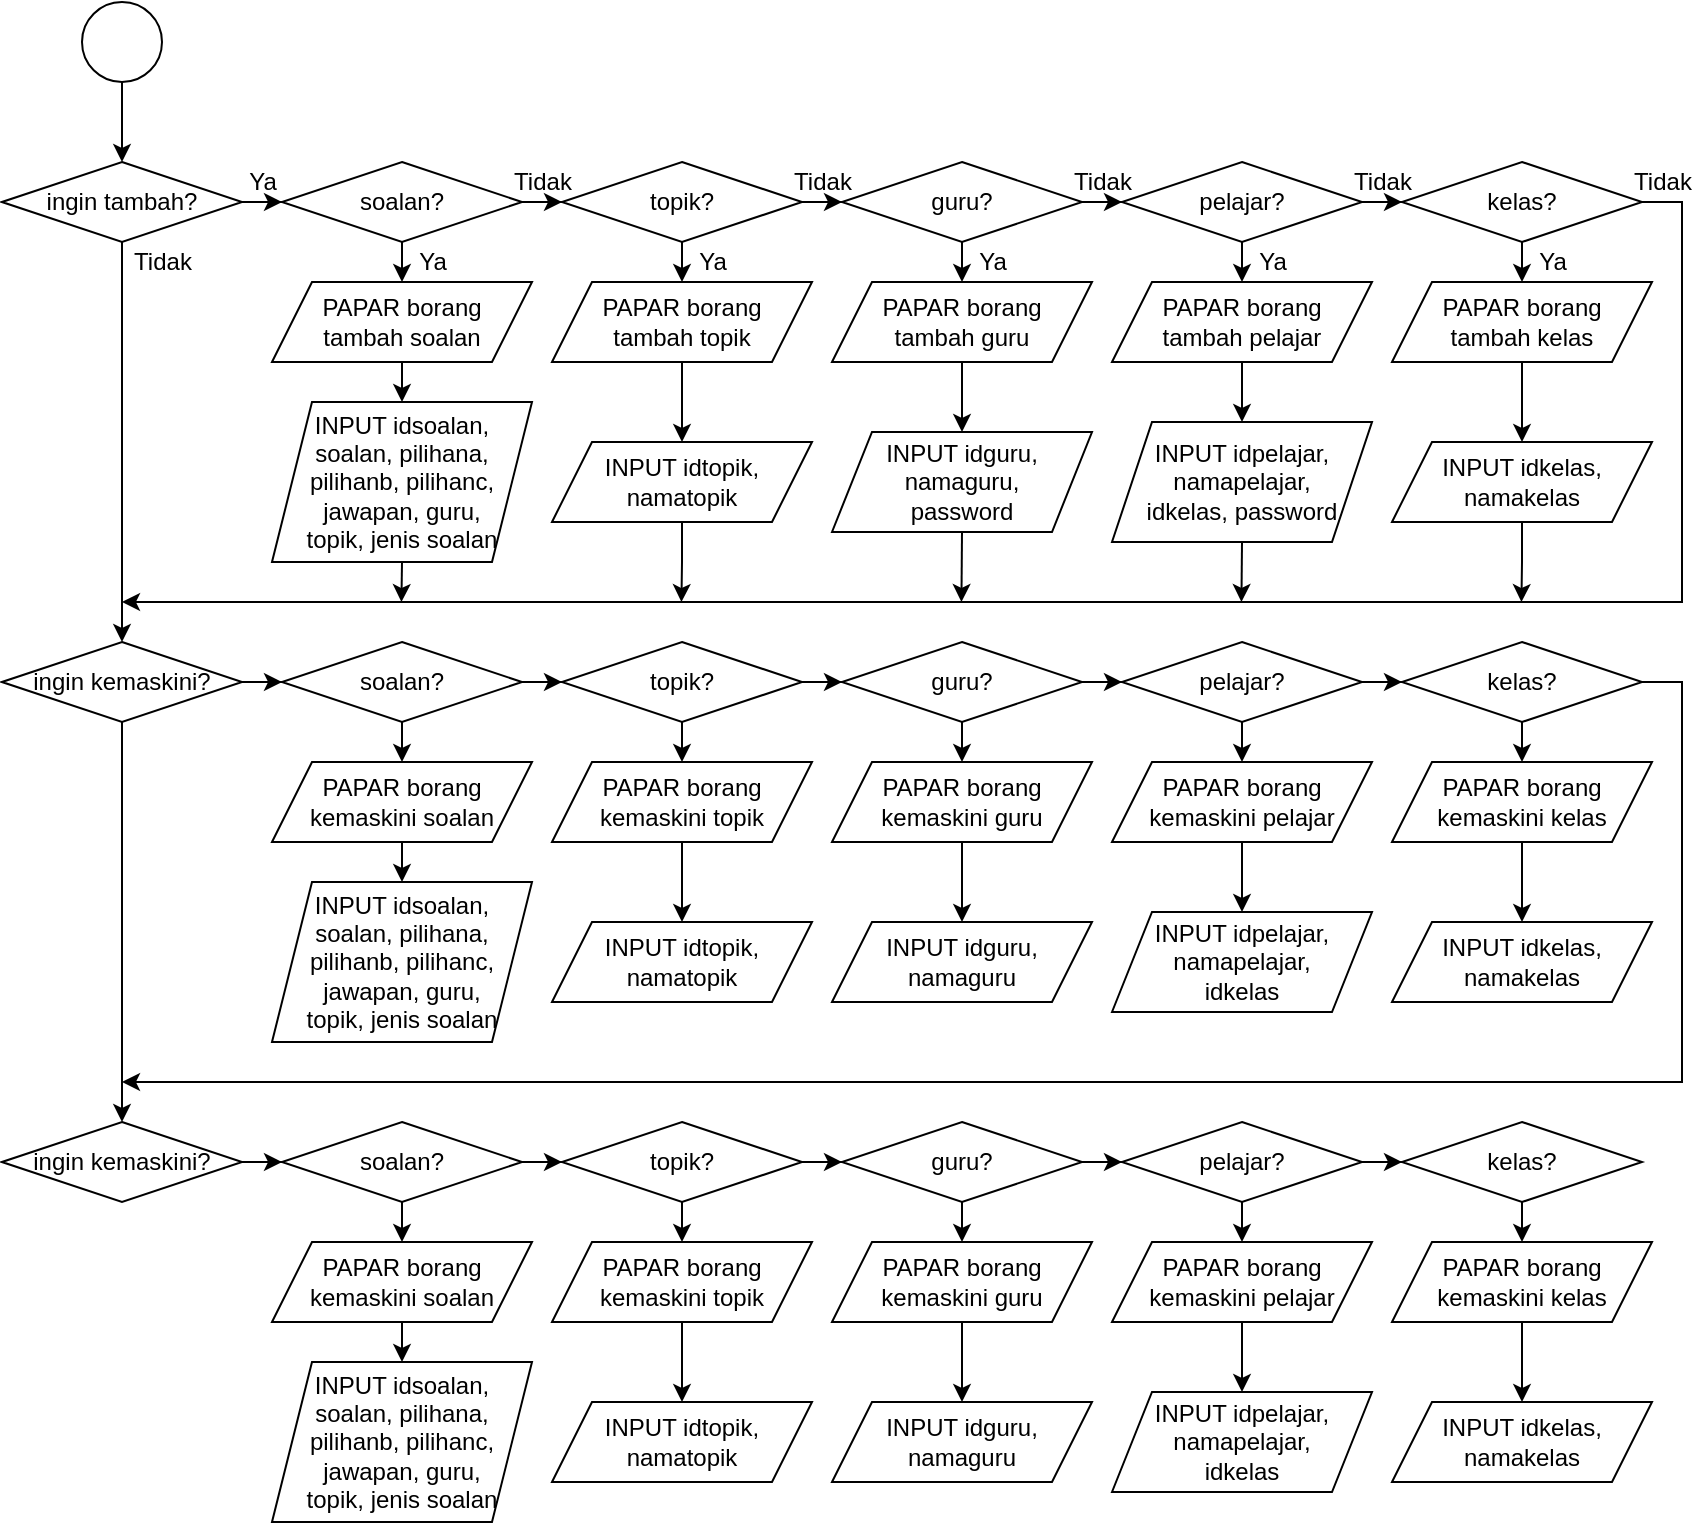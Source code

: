 <mxfile version="15.8.8" type="github">
  <diagram id="kDCnx-jUCNNQlxxnp8YH" name="Page-1">
    <mxGraphModel dx="1101" dy="1041" grid="1" gridSize="10" guides="1" tooltips="1" connect="1" arrows="1" fold="1" page="1" pageScale="1" pageWidth="850" pageHeight="1100" math="0" shadow="0">
      <root>
        <mxCell id="0" />
        <mxCell id="1" parent="0" />
        <mxCell id="DFhkDM4pKNOnbdBz3ZWN-14" value="" style="edgeStyle=orthogonalEdgeStyle;rounded=0;orthogonalLoop=1;jettySize=auto;html=1;" edge="1" parent="1" source="DFhkDM4pKNOnbdBz3ZWN-1" target="DFhkDM4pKNOnbdBz3ZWN-2">
          <mxGeometry relative="1" as="geometry" />
        </mxCell>
        <mxCell id="DFhkDM4pKNOnbdBz3ZWN-1" value="" style="ellipse;whiteSpace=wrap;html=1;aspect=fixed;" vertex="1" parent="1">
          <mxGeometry x="40" y="40" width="40" height="40" as="geometry" />
        </mxCell>
        <mxCell id="DFhkDM4pKNOnbdBz3ZWN-9" value="" style="edgeStyle=orthogonalEdgeStyle;rounded=0;orthogonalLoop=1;jettySize=auto;html=1;" edge="1" parent="1" source="DFhkDM4pKNOnbdBz3ZWN-2" target="DFhkDM4pKNOnbdBz3ZWN-3">
          <mxGeometry relative="1" as="geometry" />
        </mxCell>
        <mxCell id="DFhkDM4pKNOnbdBz3ZWN-73" style="edgeStyle=orthogonalEdgeStyle;rounded=0;orthogonalLoop=1;jettySize=auto;html=1;exitX=0.5;exitY=1;exitDx=0;exitDy=0;entryX=0.5;entryY=0;entryDx=0;entryDy=0;" edge="1" parent="1" source="DFhkDM4pKNOnbdBz3ZWN-2" target="DFhkDM4pKNOnbdBz3ZWN-41">
          <mxGeometry relative="1" as="geometry">
            <mxPoint x="60" y="340" as="targetPoint" />
          </mxGeometry>
        </mxCell>
        <mxCell id="DFhkDM4pKNOnbdBz3ZWN-2" value="ingin tambah?" style="rhombus;whiteSpace=wrap;html=1;" vertex="1" parent="1">
          <mxGeometry y="120" width="120" height="40" as="geometry" />
        </mxCell>
        <mxCell id="DFhkDM4pKNOnbdBz3ZWN-10" value="" style="edgeStyle=orthogonalEdgeStyle;rounded=0;orthogonalLoop=1;jettySize=auto;html=1;" edge="1" parent="1" source="DFhkDM4pKNOnbdBz3ZWN-3" target="DFhkDM4pKNOnbdBz3ZWN-4">
          <mxGeometry relative="1" as="geometry" />
        </mxCell>
        <mxCell id="DFhkDM4pKNOnbdBz3ZWN-32" style="edgeStyle=orthogonalEdgeStyle;rounded=0;orthogonalLoop=1;jettySize=auto;html=1;exitX=0.5;exitY=1;exitDx=0;exitDy=0;entryX=0.5;entryY=0;entryDx=0;entryDy=0;" edge="1" parent="1" source="DFhkDM4pKNOnbdBz3ZWN-3" target="DFhkDM4pKNOnbdBz3ZWN-15">
          <mxGeometry relative="1" as="geometry" />
        </mxCell>
        <mxCell id="DFhkDM4pKNOnbdBz3ZWN-3" value="soalan?" style="rhombus;whiteSpace=wrap;html=1;" vertex="1" parent="1">
          <mxGeometry x="140" y="120" width="120" height="40" as="geometry" />
        </mxCell>
        <mxCell id="DFhkDM4pKNOnbdBz3ZWN-11" value="" style="edgeStyle=orthogonalEdgeStyle;rounded=0;orthogonalLoop=1;jettySize=auto;html=1;" edge="1" parent="1" source="DFhkDM4pKNOnbdBz3ZWN-4" target="DFhkDM4pKNOnbdBz3ZWN-5">
          <mxGeometry relative="1" as="geometry" />
        </mxCell>
        <mxCell id="DFhkDM4pKNOnbdBz3ZWN-28" style="edgeStyle=orthogonalEdgeStyle;rounded=0;orthogonalLoop=1;jettySize=auto;html=1;exitX=0.5;exitY=1;exitDx=0;exitDy=0;entryX=0.5;entryY=0;entryDx=0;entryDy=0;" edge="1" parent="1" source="DFhkDM4pKNOnbdBz3ZWN-4" target="DFhkDM4pKNOnbdBz3ZWN-16">
          <mxGeometry relative="1" as="geometry" />
        </mxCell>
        <mxCell id="DFhkDM4pKNOnbdBz3ZWN-4" value="topik?" style="rhombus;whiteSpace=wrap;html=1;" vertex="1" parent="1">
          <mxGeometry x="280" y="120" width="120" height="40" as="geometry" />
        </mxCell>
        <mxCell id="DFhkDM4pKNOnbdBz3ZWN-12" value="" style="edgeStyle=orthogonalEdgeStyle;rounded=0;orthogonalLoop=1;jettySize=auto;html=1;" edge="1" parent="1" source="DFhkDM4pKNOnbdBz3ZWN-5" target="DFhkDM4pKNOnbdBz3ZWN-7">
          <mxGeometry relative="1" as="geometry" />
        </mxCell>
        <mxCell id="DFhkDM4pKNOnbdBz3ZWN-34" style="edgeStyle=orthogonalEdgeStyle;rounded=0;orthogonalLoop=1;jettySize=auto;html=1;exitX=0.5;exitY=1;exitDx=0;exitDy=0;entryX=0.5;entryY=0;entryDx=0;entryDy=0;" edge="1" parent="1" source="DFhkDM4pKNOnbdBz3ZWN-5" target="DFhkDM4pKNOnbdBz3ZWN-17">
          <mxGeometry relative="1" as="geometry" />
        </mxCell>
        <mxCell id="DFhkDM4pKNOnbdBz3ZWN-5" value="guru?" style="rhombus;whiteSpace=wrap;html=1;" vertex="1" parent="1">
          <mxGeometry x="420" y="120" width="120" height="40" as="geometry" />
        </mxCell>
        <mxCell id="DFhkDM4pKNOnbdBz3ZWN-13" value="" style="edgeStyle=orthogonalEdgeStyle;rounded=0;orthogonalLoop=1;jettySize=auto;html=1;" edge="1" parent="1" source="DFhkDM4pKNOnbdBz3ZWN-7" target="DFhkDM4pKNOnbdBz3ZWN-8">
          <mxGeometry relative="1" as="geometry" />
        </mxCell>
        <mxCell id="DFhkDM4pKNOnbdBz3ZWN-39" style="edgeStyle=orthogonalEdgeStyle;rounded=0;orthogonalLoop=1;jettySize=auto;html=1;exitX=0.5;exitY=1;exitDx=0;exitDy=0;entryX=0.5;entryY=0;entryDx=0;entryDy=0;" edge="1" parent="1" source="DFhkDM4pKNOnbdBz3ZWN-7" target="DFhkDM4pKNOnbdBz3ZWN-18">
          <mxGeometry relative="1" as="geometry" />
        </mxCell>
        <mxCell id="DFhkDM4pKNOnbdBz3ZWN-7" value="pelajar?" style="rhombus;whiteSpace=wrap;html=1;" vertex="1" parent="1">
          <mxGeometry x="560" y="120" width="120" height="40" as="geometry" />
        </mxCell>
        <mxCell id="DFhkDM4pKNOnbdBz3ZWN-38" style="edgeStyle=orthogonalEdgeStyle;rounded=0;orthogonalLoop=1;jettySize=auto;html=1;exitX=0.5;exitY=1;exitDx=0;exitDy=0;entryX=0.5;entryY=0;entryDx=0;entryDy=0;" edge="1" parent="1" source="DFhkDM4pKNOnbdBz3ZWN-8" target="DFhkDM4pKNOnbdBz3ZWN-19">
          <mxGeometry relative="1" as="geometry" />
        </mxCell>
        <mxCell id="DFhkDM4pKNOnbdBz3ZWN-71" style="edgeStyle=orthogonalEdgeStyle;rounded=0;orthogonalLoop=1;jettySize=auto;html=1;exitX=1;exitY=0.5;exitDx=0;exitDy=0;" edge="1" parent="1" source="DFhkDM4pKNOnbdBz3ZWN-8">
          <mxGeometry relative="1" as="geometry">
            <mxPoint x="60" y="340" as="targetPoint" />
            <Array as="points">
              <mxPoint x="840" y="140" />
              <mxPoint x="840" y="340" />
            </Array>
          </mxGeometry>
        </mxCell>
        <mxCell id="DFhkDM4pKNOnbdBz3ZWN-8" value="kelas?" style="rhombus;whiteSpace=wrap;html=1;" vertex="1" parent="1">
          <mxGeometry x="700" y="120" width="120" height="40" as="geometry" />
        </mxCell>
        <mxCell id="DFhkDM4pKNOnbdBz3ZWN-33" style="edgeStyle=orthogonalEdgeStyle;rounded=0;orthogonalLoop=1;jettySize=auto;html=1;exitX=0.5;exitY=1;exitDx=0;exitDy=0;entryX=0.5;entryY=0;entryDx=0;entryDy=0;" edge="1" parent="1" source="DFhkDM4pKNOnbdBz3ZWN-15" target="DFhkDM4pKNOnbdBz3ZWN-20">
          <mxGeometry relative="1" as="geometry" />
        </mxCell>
        <mxCell id="DFhkDM4pKNOnbdBz3ZWN-15" value="PAPAR borang&lt;br&gt;tambah soalan" style="shape=parallelogram;perimeter=parallelogramPerimeter;whiteSpace=wrap;html=1;fixedSize=1;" vertex="1" parent="1">
          <mxGeometry x="135" y="180" width="130" height="40" as="geometry" />
        </mxCell>
        <mxCell id="DFhkDM4pKNOnbdBz3ZWN-29" value="" style="edgeStyle=orthogonalEdgeStyle;rounded=0;orthogonalLoop=1;jettySize=auto;html=1;" edge="1" parent="1" source="DFhkDM4pKNOnbdBz3ZWN-16" target="DFhkDM4pKNOnbdBz3ZWN-21">
          <mxGeometry relative="1" as="geometry" />
        </mxCell>
        <mxCell id="DFhkDM4pKNOnbdBz3ZWN-16" value="PAPAR&amp;nbsp;borang&lt;br&gt;tambah topik" style="shape=parallelogram;perimeter=parallelogramPerimeter;whiteSpace=wrap;html=1;fixedSize=1;" vertex="1" parent="1">
          <mxGeometry x="275" y="180" width="130" height="40" as="geometry" />
        </mxCell>
        <mxCell id="DFhkDM4pKNOnbdBz3ZWN-35" value="" style="edgeStyle=orthogonalEdgeStyle;rounded=0;orthogonalLoop=1;jettySize=auto;html=1;" edge="1" parent="1" source="DFhkDM4pKNOnbdBz3ZWN-17" target="DFhkDM4pKNOnbdBz3ZWN-22">
          <mxGeometry relative="1" as="geometry" />
        </mxCell>
        <mxCell id="DFhkDM4pKNOnbdBz3ZWN-17" value="PAPAR&amp;nbsp;borang&lt;br&gt;tambah guru" style="shape=parallelogram;perimeter=parallelogramPerimeter;whiteSpace=wrap;html=1;fixedSize=1;" vertex="1" parent="1">
          <mxGeometry x="415" y="180" width="130" height="40" as="geometry" />
        </mxCell>
        <mxCell id="DFhkDM4pKNOnbdBz3ZWN-36" value="" style="edgeStyle=orthogonalEdgeStyle;rounded=0;orthogonalLoop=1;jettySize=auto;html=1;" edge="1" parent="1" source="DFhkDM4pKNOnbdBz3ZWN-18" target="DFhkDM4pKNOnbdBz3ZWN-23">
          <mxGeometry relative="1" as="geometry" />
        </mxCell>
        <mxCell id="DFhkDM4pKNOnbdBz3ZWN-18" value="PAPAR&amp;nbsp;borang&lt;br&gt;tambah pelajar" style="shape=parallelogram;perimeter=parallelogramPerimeter;whiteSpace=wrap;html=1;fixedSize=1;" vertex="1" parent="1">
          <mxGeometry x="555" y="180" width="130" height="40" as="geometry" />
        </mxCell>
        <mxCell id="DFhkDM4pKNOnbdBz3ZWN-37" value="" style="edgeStyle=orthogonalEdgeStyle;rounded=0;orthogonalLoop=1;jettySize=auto;html=1;" edge="1" parent="1" source="DFhkDM4pKNOnbdBz3ZWN-19" target="DFhkDM4pKNOnbdBz3ZWN-24">
          <mxGeometry relative="1" as="geometry" />
        </mxCell>
        <mxCell id="DFhkDM4pKNOnbdBz3ZWN-19" value="PAPAR&amp;nbsp;borang&lt;br&gt;tambah kelas" style="shape=parallelogram;perimeter=parallelogramPerimeter;whiteSpace=wrap;html=1;fixedSize=1;" vertex="1" parent="1">
          <mxGeometry x="695" y="180" width="130" height="40" as="geometry" />
        </mxCell>
        <mxCell id="DFhkDM4pKNOnbdBz3ZWN-75" style="edgeStyle=orthogonalEdgeStyle;rounded=0;orthogonalLoop=1;jettySize=auto;html=1;exitX=0.5;exitY=1;exitDx=0;exitDy=0;" edge="1" parent="1" source="DFhkDM4pKNOnbdBz3ZWN-20">
          <mxGeometry relative="1" as="geometry">
            <mxPoint x="199.724" y="340" as="targetPoint" />
          </mxGeometry>
        </mxCell>
        <mxCell id="DFhkDM4pKNOnbdBz3ZWN-20" value="INPUT idsoalan, soalan, pilihana, pilihanb, pilihanc, jawapan, guru,&lt;br&gt;topik, jenis soalan" style="shape=parallelogram;perimeter=parallelogramPerimeter;whiteSpace=wrap;html=1;fixedSize=1;" vertex="1" parent="1">
          <mxGeometry x="135" y="240" width="130" height="80" as="geometry" />
        </mxCell>
        <mxCell id="DFhkDM4pKNOnbdBz3ZWN-76" style="edgeStyle=orthogonalEdgeStyle;rounded=0;orthogonalLoop=1;jettySize=auto;html=1;exitX=0.5;exitY=1;exitDx=0;exitDy=0;" edge="1" parent="1" source="DFhkDM4pKNOnbdBz3ZWN-21">
          <mxGeometry relative="1" as="geometry">
            <mxPoint x="339.724" y="340" as="targetPoint" />
          </mxGeometry>
        </mxCell>
        <mxCell id="DFhkDM4pKNOnbdBz3ZWN-21" value="INPUT idtopik, namatopik" style="shape=parallelogram;perimeter=parallelogramPerimeter;whiteSpace=wrap;html=1;fixedSize=1;" vertex="1" parent="1">
          <mxGeometry x="275" y="260" width="130" height="40" as="geometry" />
        </mxCell>
        <mxCell id="DFhkDM4pKNOnbdBz3ZWN-77" style="edgeStyle=orthogonalEdgeStyle;rounded=0;orthogonalLoop=1;jettySize=auto;html=1;exitX=0.5;exitY=1;exitDx=0;exitDy=0;" edge="1" parent="1" source="DFhkDM4pKNOnbdBz3ZWN-22">
          <mxGeometry relative="1" as="geometry">
            <mxPoint x="479.724" y="340" as="targetPoint" />
          </mxGeometry>
        </mxCell>
        <mxCell id="DFhkDM4pKNOnbdBz3ZWN-22" value="INPUT idguru, namaguru,&lt;br&gt;password" style="shape=parallelogram;perimeter=parallelogramPerimeter;whiteSpace=wrap;html=1;fixedSize=1;" vertex="1" parent="1">
          <mxGeometry x="415" y="255" width="130" height="50" as="geometry" />
        </mxCell>
        <mxCell id="DFhkDM4pKNOnbdBz3ZWN-78" style="edgeStyle=orthogonalEdgeStyle;rounded=0;orthogonalLoop=1;jettySize=auto;html=1;exitX=0.5;exitY=1;exitDx=0;exitDy=0;" edge="1" parent="1" source="DFhkDM4pKNOnbdBz3ZWN-23">
          <mxGeometry relative="1" as="geometry">
            <mxPoint x="619.724" y="340" as="targetPoint" />
          </mxGeometry>
        </mxCell>
        <mxCell id="DFhkDM4pKNOnbdBz3ZWN-23" value="INPUT idpelajar, namapelajar,&lt;br&gt;idkelas, password" style="shape=parallelogram;perimeter=parallelogramPerimeter;whiteSpace=wrap;html=1;fixedSize=1;" vertex="1" parent="1">
          <mxGeometry x="555" y="250" width="130" height="60" as="geometry" />
        </mxCell>
        <mxCell id="DFhkDM4pKNOnbdBz3ZWN-79" style="edgeStyle=orthogonalEdgeStyle;rounded=0;orthogonalLoop=1;jettySize=auto;html=1;exitX=0.5;exitY=1;exitDx=0;exitDy=0;" edge="1" parent="1" source="DFhkDM4pKNOnbdBz3ZWN-24">
          <mxGeometry relative="1" as="geometry">
            <mxPoint x="759.724" y="340" as="targetPoint" />
          </mxGeometry>
        </mxCell>
        <mxCell id="DFhkDM4pKNOnbdBz3ZWN-24" value="INPUT idkelas,&lt;br&gt;namakelas" style="shape=parallelogram;perimeter=parallelogramPerimeter;whiteSpace=wrap;html=1;fixedSize=1;" vertex="1" parent="1">
          <mxGeometry x="695" y="260" width="130" height="40" as="geometry" />
        </mxCell>
        <mxCell id="DFhkDM4pKNOnbdBz3ZWN-40" value="" style="edgeStyle=orthogonalEdgeStyle;rounded=0;orthogonalLoop=1;jettySize=auto;html=1;" edge="1" source="DFhkDM4pKNOnbdBz3ZWN-41" target="DFhkDM4pKNOnbdBz3ZWN-44" parent="1">
          <mxGeometry relative="1" as="geometry" />
        </mxCell>
        <mxCell id="DFhkDM4pKNOnbdBz3ZWN-123" style="edgeStyle=orthogonalEdgeStyle;rounded=0;orthogonalLoop=1;jettySize=auto;html=1;entryX=0.5;entryY=0;entryDx=0;entryDy=0;" edge="1" parent="1" source="DFhkDM4pKNOnbdBz3ZWN-41" target="DFhkDM4pKNOnbdBz3ZWN-93">
          <mxGeometry relative="1" as="geometry" />
        </mxCell>
        <mxCell id="DFhkDM4pKNOnbdBz3ZWN-41" value="ingin kemaskini?" style="rhombus;whiteSpace=wrap;html=1;" vertex="1" parent="1">
          <mxGeometry y="360" width="120" height="40" as="geometry" />
        </mxCell>
        <mxCell id="DFhkDM4pKNOnbdBz3ZWN-42" value="" style="edgeStyle=orthogonalEdgeStyle;rounded=0;orthogonalLoop=1;jettySize=auto;html=1;" edge="1" source="DFhkDM4pKNOnbdBz3ZWN-44" target="DFhkDM4pKNOnbdBz3ZWN-47" parent="1">
          <mxGeometry relative="1" as="geometry" />
        </mxCell>
        <mxCell id="DFhkDM4pKNOnbdBz3ZWN-43" style="edgeStyle=orthogonalEdgeStyle;rounded=0;orthogonalLoop=1;jettySize=auto;html=1;exitX=0.5;exitY=1;exitDx=0;exitDy=0;entryX=0.5;entryY=0;entryDx=0;entryDy=0;" edge="1" source="DFhkDM4pKNOnbdBz3ZWN-44" target="DFhkDM4pKNOnbdBz3ZWN-57" parent="1">
          <mxGeometry relative="1" as="geometry" />
        </mxCell>
        <mxCell id="DFhkDM4pKNOnbdBz3ZWN-44" value="soalan?" style="rhombus;whiteSpace=wrap;html=1;" vertex="1" parent="1">
          <mxGeometry x="140" y="360" width="120" height="40" as="geometry" />
        </mxCell>
        <mxCell id="DFhkDM4pKNOnbdBz3ZWN-45" value="" style="edgeStyle=orthogonalEdgeStyle;rounded=0;orthogonalLoop=1;jettySize=auto;html=1;" edge="1" source="DFhkDM4pKNOnbdBz3ZWN-47" target="DFhkDM4pKNOnbdBz3ZWN-50" parent="1">
          <mxGeometry relative="1" as="geometry" />
        </mxCell>
        <mxCell id="DFhkDM4pKNOnbdBz3ZWN-46" style="edgeStyle=orthogonalEdgeStyle;rounded=0;orthogonalLoop=1;jettySize=auto;html=1;exitX=0.5;exitY=1;exitDx=0;exitDy=0;entryX=0.5;entryY=0;entryDx=0;entryDy=0;" edge="1" source="DFhkDM4pKNOnbdBz3ZWN-47" target="DFhkDM4pKNOnbdBz3ZWN-59" parent="1">
          <mxGeometry relative="1" as="geometry" />
        </mxCell>
        <mxCell id="DFhkDM4pKNOnbdBz3ZWN-47" value="topik?" style="rhombus;whiteSpace=wrap;html=1;" vertex="1" parent="1">
          <mxGeometry x="280" y="360" width="120" height="40" as="geometry" />
        </mxCell>
        <mxCell id="DFhkDM4pKNOnbdBz3ZWN-48" value="" style="edgeStyle=orthogonalEdgeStyle;rounded=0;orthogonalLoop=1;jettySize=auto;html=1;" edge="1" source="DFhkDM4pKNOnbdBz3ZWN-50" target="DFhkDM4pKNOnbdBz3ZWN-53" parent="1">
          <mxGeometry relative="1" as="geometry" />
        </mxCell>
        <mxCell id="DFhkDM4pKNOnbdBz3ZWN-49" style="edgeStyle=orthogonalEdgeStyle;rounded=0;orthogonalLoop=1;jettySize=auto;html=1;exitX=0.5;exitY=1;exitDx=0;exitDy=0;entryX=0.5;entryY=0;entryDx=0;entryDy=0;" edge="1" source="DFhkDM4pKNOnbdBz3ZWN-50" target="DFhkDM4pKNOnbdBz3ZWN-61" parent="1">
          <mxGeometry relative="1" as="geometry" />
        </mxCell>
        <mxCell id="DFhkDM4pKNOnbdBz3ZWN-50" value="guru?" style="rhombus;whiteSpace=wrap;html=1;" vertex="1" parent="1">
          <mxGeometry x="420" y="360" width="120" height="40" as="geometry" />
        </mxCell>
        <mxCell id="DFhkDM4pKNOnbdBz3ZWN-51" value="" style="edgeStyle=orthogonalEdgeStyle;rounded=0;orthogonalLoop=1;jettySize=auto;html=1;" edge="1" source="DFhkDM4pKNOnbdBz3ZWN-53" target="DFhkDM4pKNOnbdBz3ZWN-55" parent="1">
          <mxGeometry relative="1" as="geometry" />
        </mxCell>
        <mxCell id="DFhkDM4pKNOnbdBz3ZWN-52" style="edgeStyle=orthogonalEdgeStyle;rounded=0;orthogonalLoop=1;jettySize=auto;html=1;exitX=0.5;exitY=1;exitDx=0;exitDy=0;entryX=0.5;entryY=0;entryDx=0;entryDy=0;" edge="1" source="DFhkDM4pKNOnbdBz3ZWN-53" target="DFhkDM4pKNOnbdBz3ZWN-63" parent="1">
          <mxGeometry relative="1" as="geometry" />
        </mxCell>
        <mxCell id="DFhkDM4pKNOnbdBz3ZWN-53" value="pelajar?" style="rhombus;whiteSpace=wrap;html=1;" vertex="1" parent="1">
          <mxGeometry x="560" y="360" width="120" height="40" as="geometry" />
        </mxCell>
        <mxCell id="DFhkDM4pKNOnbdBz3ZWN-54" style="edgeStyle=orthogonalEdgeStyle;rounded=0;orthogonalLoop=1;jettySize=auto;html=1;exitX=0.5;exitY=1;exitDx=0;exitDy=0;entryX=0.5;entryY=0;entryDx=0;entryDy=0;" edge="1" source="DFhkDM4pKNOnbdBz3ZWN-55" target="DFhkDM4pKNOnbdBz3ZWN-65" parent="1">
          <mxGeometry relative="1" as="geometry" />
        </mxCell>
        <mxCell id="DFhkDM4pKNOnbdBz3ZWN-125" style="edgeStyle=orthogonalEdgeStyle;rounded=0;orthogonalLoop=1;jettySize=auto;html=1;exitX=1;exitY=0.5;exitDx=0;exitDy=0;" edge="1" parent="1" source="DFhkDM4pKNOnbdBz3ZWN-55">
          <mxGeometry relative="1" as="geometry">
            <mxPoint x="60" y="580" as="targetPoint" />
            <Array as="points">
              <mxPoint x="840" y="380" />
              <mxPoint x="840" y="580" />
            </Array>
          </mxGeometry>
        </mxCell>
        <mxCell id="DFhkDM4pKNOnbdBz3ZWN-55" value="kelas?" style="rhombus;whiteSpace=wrap;html=1;" vertex="1" parent="1">
          <mxGeometry x="700" y="360" width="120" height="40" as="geometry" />
        </mxCell>
        <mxCell id="DFhkDM4pKNOnbdBz3ZWN-56" style="edgeStyle=orthogonalEdgeStyle;rounded=0;orthogonalLoop=1;jettySize=auto;html=1;exitX=0.5;exitY=1;exitDx=0;exitDy=0;entryX=0.5;entryY=0;entryDx=0;entryDy=0;" edge="1" source="DFhkDM4pKNOnbdBz3ZWN-57" target="DFhkDM4pKNOnbdBz3ZWN-66" parent="1">
          <mxGeometry relative="1" as="geometry" />
        </mxCell>
        <mxCell id="DFhkDM4pKNOnbdBz3ZWN-57" value="PAPAR borang kemaskini soalan" style="shape=parallelogram;perimeter=parallelogramPerimeter;whiteSpace=wrap;html=1;fixedSize=1;" vertex="1" parent="1">
          <mxGeometry x="135" y="420" width="130" height="40" as="geometry" />
        </mxCell>
        <mxCell id="DFhkDM4pKNOnbdBz3ZWN-58" value="" style="edgeStyle=orthogonalEdgeStyle;rounded=0;orthogonalLoop=1;jettySize=auto;html=1;" edge="1" source="DFhkDM4pKNOnbdBz3ZWN-59" target="DFhkDM4pKNOnbdBz3ZWN-67" parent="1">
          <mxGeometry relative="1" as="geometry" />
        </mxCell>
        <mxCell id="DFhkDM4pKNOnbdBz3ZWN-59" value="PAPAR borang kemaskini topik" style="shape=parallelogram;perimeter=parallelogramPerimeter;whiteSpace=wrap;html=1;fixedSize=1;" vertex="1" parent="1">
          <mxGeometry x="275" y="420" width="130" height="40" as="geometry" />
        </mxCell>
        <mxCell id="DFhkDM4pKNOnbdBz3ZWN-60" value="" style="edgeStyle=orthogonalEdgeStyle;rounded=0;orthogonalLoop=1;jettySize=auto;html=1;" edge="1" source="DFhkDM4pKNOnbdBz3ZWN-61" target="DFhkDM4pKNOnbdBz3ZWN-68" parent="1">
          <mxGeometry relative="1" as="geometry" />
        </mxCell>
        <mxCell id="DFhkDM4pKNOnbdBz3ZWN-61" value="PAPAR borang kemaskini guru" style="shape=parallelogram;perimeter=parallelogramPerimeter;whiteSpace=wrap;html=1;fixedSize=1;" vertex="1" parent="1">
          <mxGeometry x="415" y="420" width="130" height="40" as="geometry" />
        </mxCell>
        <mxCell id="DFhkDM4pKNOnbdBz3ZWN-62" value="" style="edgeStyle=orthogonalEdgeStyle;rounded=0;orthogonalLoop=1;jettySize=auto;html=1;" edge="1" source="DFhkDM4pKNOnbdBz3ZWN-63" target="DFhkDM4pKNOnbdBz3ZWN-69" parent="1">
          <mxGeometry relative="1" as="geometry" />
        </mxCell>
        <mxCell id="DFhkDM4pKNOnbdBz3ZWN-63" value="PAPAR borang kemaskini pelajar" style="shape=parallelogram;perimeter=parallelogramPerimeter;whiteSpace=wrap;html=1;fixedSize=1;" vertex="1" parent="1">
          <mxGeometry x="555" y="420" width="130" height="40" as="geometry" />
        </mxCell>
        <mxCell id="DFhkDM4pKNOnbdBz3ZWN-64" value="" style="edgeStyle=orthogonalEdgeStyle;rounded=0;orthogonalLoop=1;jettySize=auto;html=1;" edge="1" source="DFhkDM4pKNOnbdBz3ZWN-65" target="DFhkDM4pKNOnbdBz3ZWN-70" parent="1">
          <mxGeometry relative="1" as="geometry" />
        </mxCell>
        <mxCell id="DFhkDM4pKNOnbdBz3ZWN-65" value="PAPAR borang kemaskini kelas" style="shape=parallelogram;perimeter=parallelogramPerimeter;whiteSpace=wrap;html=1;fixedSize=1;" vertex="1" parent="1">
          <mxGeometry x="695" y="420" width="130" height="40" as="geometry" />
        </mxCell>
        <mxCell id="DFhkDM4pKNOnbdBz3ZWN-66" value="INPUT idsoalan, soalan, pilihana, pilihanb, pilihanc, jawapan, guru,&lt;br&gt;topik, jenis soalan" style="shape=parallelogram;perimeter=parallelogramPerimeter;whiteSpace=wrap;html=1;fixedSize=1;" vertex="1" parent="1">
          <mxGeometry x="135" y="480" width="130" height="80" as="geometry" />
        </mxCell>
        <mxCell id="DFhkDM4pKNOnbdBz3ZWN-67" value="INPUT idtopik, namatopik" style="shape=parallelogram;perimeter=parallelogramPerimeter;whiteSpace=wrap;html=1;fixedSize=1;" vertex="1" parent="1">
          <mxGeometry x="275" y="500" width="130" height="40" as="geometry" />
        </mxCell>
        <mxCell id="DFhkDM4pKNOnbdBz3ZWN-68" value="INPUT idguru, namaguru" style="shape=parallelogram;perimeter=parallelogramPerimeter;whiteSpace=wrap;html=1;fixedSize=1;" vertex="1" parent="1">
          <mxGeometry x="415" y="500" width="130" height="40" as="geometry" />
        </mxCell>
        <mxCell id="DFhkDM4pKNOnbdBz3ZWN-69" value="INPUT idpelajar, namapelajar,&lt;br&gt;idkelas" style="shape=parallelogram;perimeter=parallelogramPerimeter;whiteSpace=wrap;html=1;fixedSize=1;" vertex="1" parent="1">
          <mxGeometry x="555" y="495" width="130" height="50" as="geometry" />
        </mxCell>
        <mxCell id="DFhkDM4pKNOnbdBz3ZWN-70" value="INPUT idkelas,&lt;br&gt;namakelas" style="shape=parallelogram;perimeter=parallelogramPerimeter;whiteSpace=wrap;html=1;fixedSize=1;" vertex="1" parent="1">
          <mxGeometry x="695" y="500" width="130" height="40" as="geometry" />
        </mxCell>
        <mxCell id="DFhkDM4pKNOnbdBz3ZWN-80" value="Ya" style="text;html=1;align=center;verticalAlign=middle;resizable=0;points=[];autosize=1;strokeColor=none;fillColor=none;" vertex="1" parent="1">
          <mxGeometry x="115" y="120" width="30" height="20" as="geometry" />
        </mxCell>
        <mxCell id="DFhkDM4pKNOnbdBz3ZWN-81" value="Ya" style="text;html=1;align=center;verticalAlign=middle;resizable=0;points=[];autosize=1;strokeColor=none;fillColor=none;" vertex="1" parent="1">
          <mxGeometry x="200" y="160" width="30" height="20" as="geometry" />
        </mxCell>
        <mxCell id="DFhkDM4pKNOnbdBz3ZWN-82" value="Ya" style="text;html=1;align=center;verticalAlign=middle;resizable=0;points=[];autosize=1;strokeColor=none;fillColor=none;" vertex="1" parent="1">
          <mxGeometry x="340" y="160" width="30" height="20" as="geometry" />
        </mxCell>
        <mxCell id="DFhkDM4pKNOnbdBz3ZWN-83" value="Ya" style="text;html=1;align=center;verticalAlign=middle;resizable=0;points=[];autosize=1;strokeColor=none;fillColor=none;" vertex="1" parent="1">
          <mxGeometry x="620" y="160" width="30" height="20" as="geometry" />
        </mxCell>
        <mxCell id="DFhkDM4pKNOnbdBz3ZWN-84" value="Ya" style="text;html=1;align=center;verticalAlign=middle;resizable=0;points=[];autosize=1;strokeColor=none;fillColor=none;" vertex="1" parent="1">
          <mxGeometry x="480" y="160" width="30" height="20" as="geometry" />
        </mxCell>
        <mxCell id="DFhkDM4pKNOnbdBz3ZWN-85" value="Ya" style="text;html=1;align=center;verticalAlign=middle;resizable=0;points=[];autosize=1;strokeColor=none;fillColor=none;" vertex="1" parent="1">
          <mxGeometry x="760" y="160" width="30" height="20" as="geometry" />
        </mxCell>
        <mxCell id="DFhkDM4pKNOnbdBz3ZWN-86" value="Tidak" style="text;html=1;align=center;verticalAlign=middle;resizable=0;points=[];autosize=1;strokeColor=none;fillColor=none;" vertex="1" parent="1">
          <mxGeometry x="250" y="120" width="40" height="20" as="geometry" />
        </mxCell>
        <mxCell id="DFhkDM4pKNOnbdBz3ZWN-87" value="Tidak" style="text;html=1;align=center;verticalAlign=middle;resizable=0;points=[];autosize=1;strokeColor=none;fillColor=none;" vertex="1" parent="1">
          <mxGeometry x="390" y="120" width="40" height="20" as="geometry" />
        </mxCell>
        <mxCell id="DFhkDM4pKNOnbdBz3ZWN-88" value="Tidak" style="text;html=1;align=center;verticalAlign=middle;resizable=0;points=[];autosize=1;strokeColor=none;fillColor=none;" vertex="1" parent="1">
          <mxGeometry x="670" y="120" width="40" height="20" as="geometry" />
        </mxCell>
        <mxCell id="DFhkDM4pKNOnbdBz3ZWN-89" value="Tidak" style="text;html=1;align=center;verticalAlign=middle;resizable=0;points=[];autosize=1;strokeColor=none;fillColor=none;" vertex="1" parent="1">
          <mxGeometry x="530" y="120" width="40" height="20" as="geometry" />
        </mxCell>
        <mxCell id="DFhkDM4pKNOnbdBz3ZWN-90" value="Tidak" style="text;html=1;align=center;verticalAlign=middle;resizable=0;points=[];autosize=1;strokeColor=none;fillColor=none;" vertex="1" parent="1">
          <mxGeometry x="810" y="120" width="40" height="20" as="geometry" />
        </mxCell>
        <mxCell id="DFhkDM4pKNOnbdBz3ZWN-91" value="Tidak" style="text;html=1;align=center;verticalAlign=middle;resizable=0;points=[];autosize=1;strokeColor=none;fillColor=none;" vertex="1" parent="1">
          <mxGeometry x="60" y="160" width="40" height="20" as="geometry" />
        </mxCell>
        <mxCell id="DFhkDM4pKNOnbdBz3ZWN-92" value="" style="edgeStyle=orthogonalEdgeStyle;rounded=0;orthogonalLoop=1;jettySize=auto;html=1;" edge="1" source="DFhkDM4pKNOnbdBz3ZWN-93" target="DFhkDM4pKNOnbdBz3ZWN-96" parent="1">
          <mxGeometry relative="1" as="geometry" />
        </mxCell>
        <mxCell id="DFhkDM4pKNOnbdBz3ZWN-93" value="ingin kemaskini?" style="rhombus;whiteSpace=wrap;html=1;" vertex="1" parent="1">
          <mxGeometry y="600" width="120" height="40" as="geometry" />
        </mxCell>
        <mxCell id="DFhkDM4pKNOnbdBz3ZWN-94" value="" style="edgeStyle=orthogonalEdgeStyle;rounded=0;orthogonalLoop=1;jettySize=auto;html=1;" edge="1" source="DFhkDM4pKNOnbdBz3ZWN-96" target="DFhkDM4pKNOnbdBz3ZWN-99" parent="1">
          <mxGeometry relative="1" as="geometry" />
        </mxCell>
        <mxCell id="DFhkDM4pKNOnbdBz3ZWN-95" style="edgeStyle=orthogonalEdgeStyle;rounded=0;orthogonalLoop=1;jettySize=auto;html=1;exitX=0.5;exitY=1;exitDx=0;exitDy=0;entryX=0.5;entryY=0;entryDx=0;entryDy=0;" edge="1" source="DFhkDM4pKNOnbdBz3ZWN-96" target="DFhkDM4pKNOnbdBz3ZWN-109" parent="1">
          <mxGeometry relative="1" as="geometry" />
        </mxCell>
        <mxCell id="DFhkDM4pKNOnbdBz3ZWN-96" value="soalan?" style="rhombus;whiteSpace=wrap;html=1;" vertex="1" parent="1">
          <mxGeometry x="140" y="600" width="120" height="40" as="geometry" />
        </mxCell>
        <mxCell id="DFhkDM4pKNOnbdBz3ZWN-97" value="" style="edgeStyle=orthogonalEdgeStyle;rounded=0;orthogonalLoop=1;jettySize=auto;html=1;" edge="1" source="DFhkDM4pKNOnbdBz3ZWN-99" target="DFhkDM4pKNOnbdBz3ZWN-102" parent="1">
          <mxGeometry relative="1" as="geometry" />
        </mxCell>
        <mxCell id="DFhkDM4pKNOnbdBz3ZWN-98" style="edgeStyle=orthogonalEdgeStyle;rounded=0;orthogonalLoop=1;jettySize=auto;html=1;exitX=0.5;exitY=1;exitDx=0;exitDy=0;entryX=0.5;entryY=0;entryDx=0;entryDy=0;" edge="1" source="DFhkDM4pKNOnbdBz3ZWN-99" target="DFhkDM4pKNOnbdBz3ZWN-111" parent="1">
          <mxGeometry relative="1" as="geometry" />
        </mxCell>
        <mxCell id="DFhkDM4pKNOnbdBz3ZWN-99" value="topik?" style="rhombus;whiteSpace=wrap;html=1;" vertex="1" parent="1">
          <mxGeometry x="280" y="600" width="120" height="40" as="geometry" />
        </mxCell>
        <mxCell id="DFhkDM4pKNOnbdBz3ZWN-100" value="" style="edgeStyle=orthogonalEdgeStyle;rounded=0;orthogonalLoop=1;jettySize=auto;html=1;" edge="1" source="DFhkDM4pKNOnbdBz3ZWN-102" target="DFhkDM4pKNOnbdBz3ZWN-105" parent="1">
          <mxGeometry relative="1" as="geometry" />
        </mxCell>
        <mxCell id="DFhkDM4pKNOnbdBz3ZWN-101" style="edgeStyle=orthogonalEdgeStyle;rounded=0;orthogonalLoop=1;jettySize=auto;html=1;exitX=0.5;exitY=1;exitDx=0;exitDy=0;entryX=0.5;entryY=0;entryDx=0;entryDy=0;" edge="1" source="DFhkDM4pKNOnbdBz3ZWN-102" target="DFhkDM4pKNOnbdBz3ZWN-113" parent="1">
          <mxGeometry relative="1" as="geometry" />
        </mxCell>
        <mxCell id="DFhkDM4pKNOnbdBz3ZWN-102" value="guru?" style="rhombus;whiteSpace=wrap;html=1;" vertex="1" parent="1">
          <mxGeometry x="420" y="600" width="120" height="40" as="geometry" />
        </mxCell>
        <mxCell id="DFhkDM4pKNOnbdBz3ZWN-103" value="" style="edgeStyle=orthogonalEdgeStyle;rounded=0;orthogonalLoop=1;jettySize=auto;html=1;" edge="1" source="DFhkDM4pKNOnbdBz3ZWN-105" target="DFhkDM4pKNOnbdBz3ZWN-107" parent="1">
          <mxGeometry relative="1" as="geometry" />
        </mxCell>
        <mxCell id="DFhkDM4pKNOnbdBz3ZWN-104" style="edgeStyle=orthogonalEdgeStyle;rounded=0;orthogonalLoop=1;jettySize=auto;html=1;exitX=0.5;exitY=1;exitDx=0;exitDy=0;entryX=0.5;entryY=0;entryDx=0;entryDy=0;" edge="1" source="DFhkDM4pKNOnbdBz3ZWN-105" target="DFhkDM4pKNOnbdBz3ZWN-115" parent="1">
          <mxGeometry relative="1" as="geometry" />
        </mxCell>
        <mxCell id="DFhkDM4pKNOnbdBz3ZWN-105" value="pelajar?" style="rhombus;whiteSpace=wrap;html=1;" vertex="1" parent="1">
          <mxGeometry x="560" y="600" width="120" height="40" as="geometry" />
        </mxCell>
        <mxCell id="DFhkDM4pKNOnbdBz3ZWN-106" style="edgeStyle=orthogonalEdgeStyle;rounded=0;orthogonalLoop=1;jettySize=auto;html=1;exitX=0.5;exitY=1;exitDx=0;exitDy=0;entryX=0.5;entryY=0;entryDx=0;entryDy=0;" edge="1" source="DFhkDM4pKNOnbdBz3ZWN-107" target="DFhkDM4pKNOnbdBz3ZWN-117" parent="1">
          <mxGeometry relative="1" as="geometry" />
        </mxCell>
        <mxCell id="DFhkDM4pKNOnbdBz3ZWN-107" value="kelas?" style="rhombus;whiteSpace=wrap;html=1;" vertex="1" parent="1">
          <mxGeometry x="700" y="600" width="120" height="40" as="geometry" />
        </mxCell>
        <mxCell id="DFhkDM4pKNOnbdBz3ZWN-108" style="edgeStyle=orthogonalEdgeStyle;rounded=0;orthogonalLoop=1;jettySize=auto;html=1;exitX=0.5;exitY=1;exitDx=0;exitDy=0;entryX=0.5;entryY=0;entryDx=0;entryDy=0;" edge="1" source="DFhkDM4pKNOnbdBz3ZWN-109" target="DFhkDM4pKNOnbdBz3ZWN-118" parent="1">
          <mxGeometry relative="1" as="geometry" />
        </mxCell>
        <mxCell id="DFhkDM4pKNOnbdBz3ZWN-109" value="PAPAR borang kemaskini soalan" style="shape=parallelogram;perimeter=parallelogramPerimeter;whiteSpace=wrap;html=1;fixedSize=1;" vertex="1" parent="1">
          <mxGeometry x="135" y="660" width="130" height="40" as="geometry" />
        </mxCell>
        <mxCell id="DFhkDM4pKNOnbdBz3ZWN-110" value="" style="edgeStyle=orthogonalEdgeStyle;rounded=0;orthogonalLoop=1;jettySize=auto;html=1;" edge="1" source="DFhkDM4pKNOnbdBz3ZWN-111" target="DFhkDM4pKNOnbdBz3ZWN-119" parent="1">
          <mxGeometry relative="1" as="geometry" />
        </mxCell>
        <mxCell id="DFhkDM4pKNOnbdBz3ZWN-111" value="PAPAR borang kemaskini topik" style="shape=parallelogram;perimeter=parallelogramPerimeter;whiteSpace=wrap;html=1;fixedSize=1;" vertex="1" parent="1">
          <mxGeometry x="275" y="660" width="130" height="40" as="geometry" />
        </mxCell>
        <mxCell id="DFhkDM4pKNOnbdBz3ZWN-112" value="" style="edgeStyle=orthogonalEdgeStyle;rounded=0;orthogonalLoop=1;jettySize=auto;html=1;" edge="1" source="DFhkDM4pKNOnbdBz3ZWN-113" target="DFhkDM4pKNOnbdBz3ZWN-120" parent="1">
          <mxGeometry relative="1" as="geometry" />
        </mxCell>
        <mxCell id="DFhkDM4pKNOnbdBz3ZWN-113" value="PAPAR borang kemaskini guru" style="shape=parallelogram;perimeter=parallelogramPerimeter;whiteSpace=wrap;html=1;fixedSize=1;" vertex="1" parent="1">
          <mxGeometry x="415" y="660" width="130" height="40" as="geometry" />
        </mxCell>
        <mxCell id="DFhkDM4pKNOnbdBz3ZWN-114" value="" style="edgeStyle=orthogonalEdgeStyle;rounded=0;orthogonalLoop=1;jettySize=auto;html=1;" edge="1" source="DFhkDM4pKNOnbdBz3ZWN-115" target="DFhkDM4pKNOnbdBz3ZWN-121" parent="1">
          <mxGeometry relative="1" as="geometry" />
        </mxCell>
        <mxCell id="DFhkDM4pKNOnbdBz3ZWN-115" value="PAPAR borang kemaskini pelajar" style="shape=parallelogram;perimeter=parallelogramPerimeter;whiteSpace=wrap;html=1;fixedSize=1;" vertex="1" parent="1">
          <mxGeometry x="555" y="660" width="130" height="40" as="geometry" />
        </mxCell>
        <mxCell id="DFhkDM4pKNOnbdBz3ZWN-116" value="" style="edgeStyle=orthogonalEdgeStyle;rounded=0;orthogonalLoop=1;jettySize=auto;html=1;" edge="1" source="DFhkDM4pKNOnbdBz3ZWN-117" target="DFhkDM4pKNOnbdBz3ZWN-122" parent="1">
          <mxGeometry relative="1" as="geometry" />
        </mxCell>
        <mxCell id="DFhkDM4pKNOnbdBz3ZWN-117" value="PAPAR borang kemaskini kelas" style="shape=parallelogram;perimeter=parallelogramPerimeter;whiteSpace=wrap;html=1;fixedSize=1;" vertex="1" parent="1">
          <mxGeometry x="695" y="660" width="130" height="40" as="geometry" />
        </mxCell>
        <mxCell id="DFhkDM4pKNOnbdBz3ZWN-118" value="INPUT idsoalan, soalan, pilihana, pilihanb, pilihanc, jawapan, guru,&lt;br&gt;topik, jenis soalan" style="shape=parallelogram;perimeter=parallelogramPerimeter;whiteSpace=wrap;html=1;fixedSize=1;" vertex="1" parent="1">
          <mxGeometry x="135" y="720" width="130" height="80" as="geometry" />
        </mxCell>
        <mxCell id="DFhkDM4pKNOnbdBz3ZWN-119" value="INPUT idtopik, namatopik" style="shape=parallelogram;perimeter=parallelogramPerimeter;whiteSpace=wrap;html=1;fixedSize=1;" vertex="1" parent="1">
          <mxGeometry x="275" y="740" width="130" height="40" as="geometry" />
        </mxCell>
        <mxCell id="DFhkDM4pKNOnbdBz3ZWN-120" value="INPUT idguru, namaguru" style="shape=parallelogram;perimeter=parallelogramPerimeter;whiteSpace=wrap;html=1;fixedSize=1;" vertex="1" parent="1">
          <mxGeometry x="415" y="740" width="130" height="40" as="geometry" />
        </mxCell>
        <mxCell id="DFhkDM4pKNOnbdBz3ZWN-121" value="INPUT idpelajar, namapelajar,&lt;br&gt;idkelas" style="shape=parallelogram;perimeter=parallelogramPerimeter;whiteSpace=wrap;html=1;fixedSize=1;" vertex="1" parent="1">
          <mxGeometry x="555" y="735" width="130" height="50" as="geometry" />
        </mxCell>
        <mxCell id="DFhkDM4pKNOnbdBz3ZWN-122" value="INPUT idkelas,&lt;br&gt;namakelas" style="shape=parallelogram;perimeter=parallelogramPerimeter;whiteSpace=wrap;html=1;fixedSize=1;" vertex="1" parent="1">
          <mxGeometry x="695" y="740" width="130" height="40" as="geometry" />
        </mxCell>
      </root>
    </mxGraphModel>
  </diagram>
</mxfile>

